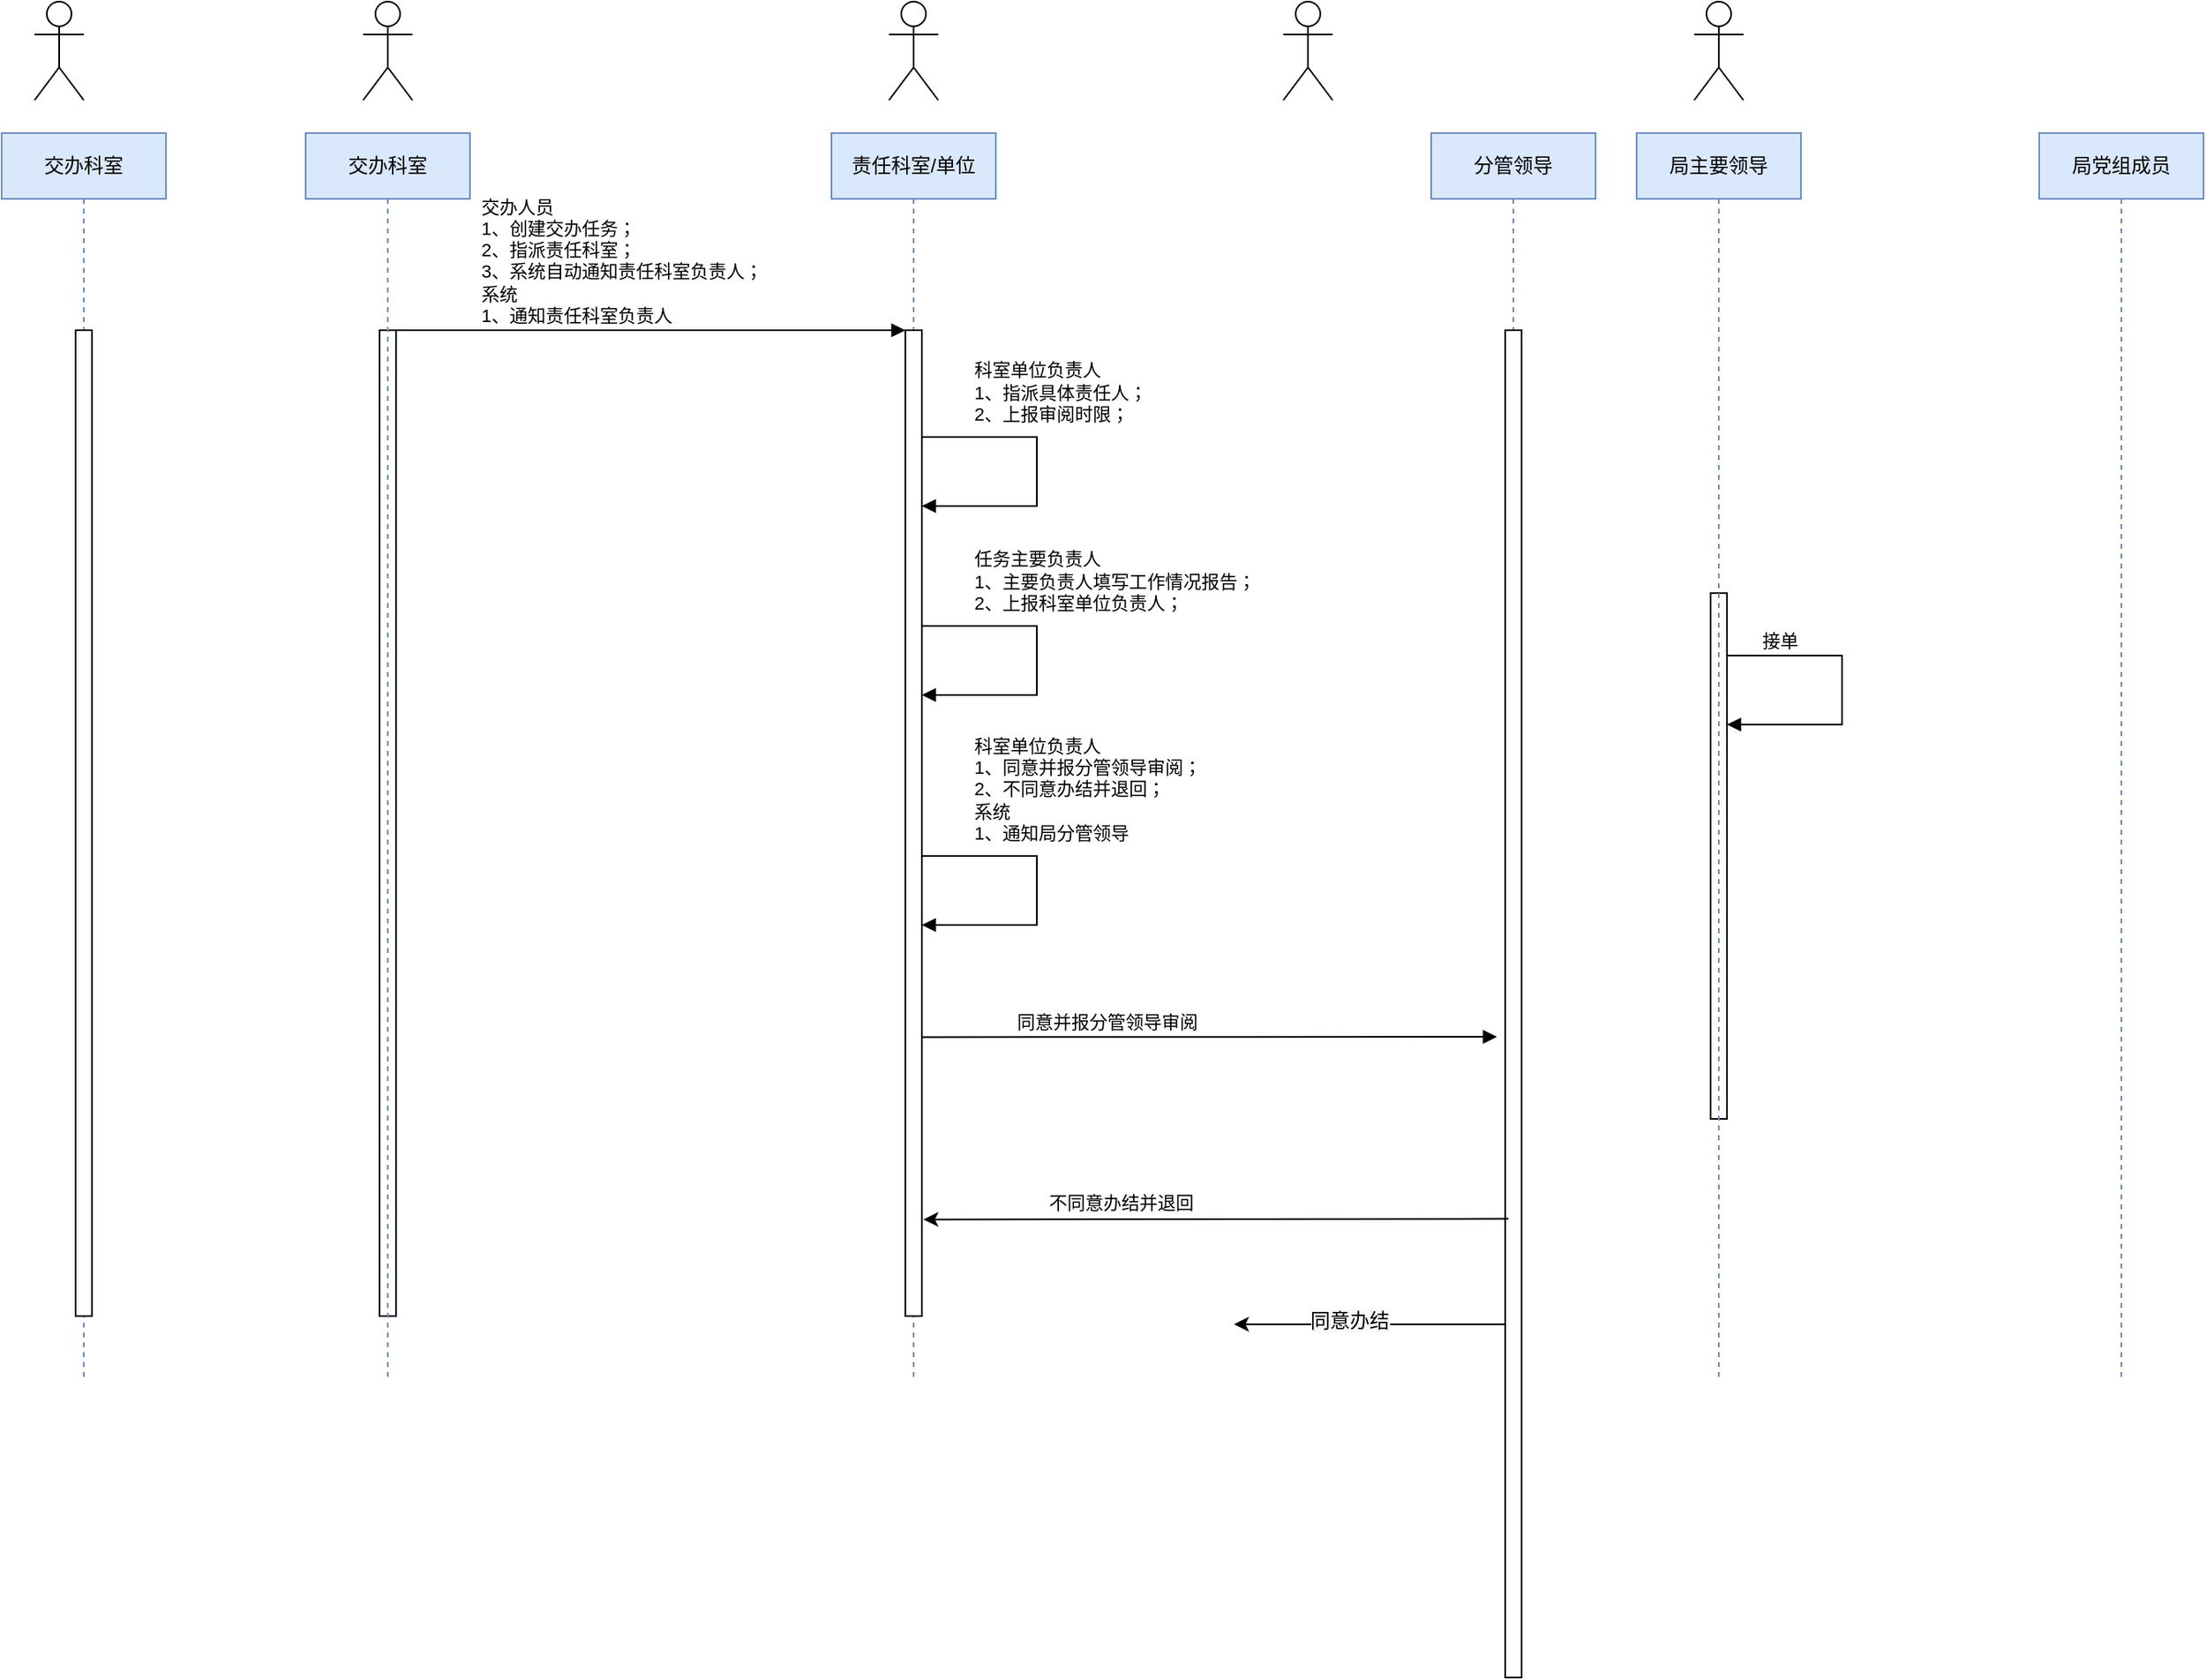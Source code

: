 <mxfile version="16.2.4" type="github">
  <diagram id="prtHgNgQTEPvFCAcTncT" name="Page-1">
    <mxGraphModel dx="2249" dy="794" grid="1" gridSize="10" guides="1" tooltips="1" connect="1" arrows="1" fold="1" page="1" pageScale="1" pageWidth="827" pageHeight="1169" math="0" shadow="0">
      <root>
        <mxCell id="0" />
        <mxCell id="1" parent="0" />
        <mxCell id="8me5k0RuEljqpgm1LnXD-55" value="&lt;span&gt;责任科室/单位&lt;/span&gt;" style="shape=umlLifeline;perimeter=lifelinePerimeter;whiteSpace=wrap;html=1;container=1;collapsible=0;recursiveResize=0;outlineConnect=0;fillColor=#dae8fc;strokeColor=#6c8ebf;" parent="1" vertex="1">
          <mxGeometry x="-15" y="400" width="100" height="760" as="geometry" />
        </mxCell>
        <mxCell id="8me5k0RuEljqpgm1LnXD-1" value="" style="shape=umlActor;verticalLabelPosition=bottom;verticalAlign=top;html=1;" parent="1" vertex="1">
          <mxGeometry x="20" y="320" width="30" height="60" as="geometry" />
        </mxCell>
        <mxCell id="8me5k0RuEljqpgm1LnXD-2" value="" style="shape=umlActor;verticalLabelPosition=bottom;verticalAlign=top;html=1;" parent="1" vertex="1">
          <mxGeometry x="260" y="320" width="30" height="60" as="geometry" />
        </mxCell>
        <mxCell id="8me5k0RuEljqpgm1LnXD-5" value="" style="shape=umlActor;verticalLabelPosition=bottom;verticalAlign=top;html=1;" parent="1" vertex="1">
          <mxGeometry x="-300" y="320" width="30" height="60" as="geometry" />
        </mxCell>
        <mxCell id="8me5k0RuEljqpgm1LnXD-6" value="" style="shape=umlActor;verticalLabelPosition=bottom;verticalAlign=top;html=1;" parent="1" vertex="1">
          <mxGeometry x="510" y="320" width="30" height="60" as="geometry" />
        </mxCell>
        <mxCell id="8me5k0RuEljqpgm1LnXD-11" value="" style="html=1;points=[];perimeter=orthogonalPerimeter;" parent="1" vertex="1">
          <mxGeometry x="-290" y="520" width="10" height="600" as="geometry" />
        </mxCell>
        <mxCell id="8me5k0RuEljqpgm1LnXD-14" value="" style="html=1;points=[];perimeter=orthogonalPerimeter;" parent="1" vertex="1">
          <mxGeometry x="30" y="520" width="10" height="600" as="geometry" />
        </mxCell>
        <mxCell id="8me5k0RuEljqpgm1LnXD-15" value="&lt;div&gt;交办人员&lt;/div&gt;&lt;div&gt;1、创建交办任务；&lt;/div&gt;2、指派责任科室；&lt;br&gt;3、系统自动通知责任科室负责人；&lt;br&gt;系统&lt;br&gt;1、通知责任科室负责人" style="html=1;verticalAlign=bottom;endArrow=block;entryX=0;entryY=0;rounded=0;align=left;" parent="1" source="8me5k0RuEljqpgm1LnXD-11" target="8me5k0RuEljqpgm1LnXD-14" edge="1">
          <mxGeometry x="-0.677" relative="1" as="geometry">
            <mxPoint x="-40" y="520" as="sourcePoint" />
            <mxPoint as="offset" />
          </mxGeometry>
        </mxCell>
        <mxCell id="8me5k0RuEljqpgm1LnXD-44" value="" style="html=1;points=[];perimeter=orthogonalPerimeter;" parent="1" vertex="1">
          <mxGeometry x="520" y="680" width="10" height="320" as="geometry" />
        </mxCell>
        <mxCell id="8me5k0RuEljqpgm1LnXD-48" value="接单" style="html=1;verticalAlign=bottom;endArrow=block;rounded=0;" parent="1" source="8me5k0RuEljqpgm1LnXD-44" target="8me5k0RuEljqpgm1LnXD-44" edge="1">
          <mxGeometry x="-0.652" width="80" relative="1" as="geometry">
            <mxPoint x="530" y="1140" as="sourcePoint" />
            <mxPoint x="520" y="1159.78" as="targetPoint" />
            <Array as="points">
              <mxPoint x="600" y="718" />
              <mxPoint x="600" y="760" />
            </Array>
            <mxPoint as="offset" />
          </mxGeometry>
        </mxCell>
        <mxCell id="8me5k0RuEljqpgm1LnXD-51" value="交办科室" style="shape=umlLifeline;perimeter=lifelinePerimeter;whiteSpace=wrap;html=1;container=1;collapsible=0;recursiveResize=0;outlineConnect=0;fillColor=#dae8fc;strokeColor=#6c8ebf;" parent="1" vertex="1">
          <mxGeometry x="-335" y="400" width="100" height="760" as="geometry" />
        </mxCell>
        <mxCell id="8me5k0RuEljqpgm1LnXD-59" value="&lt;span&gt;分管领导&lt;/span&gt;" style="shape=umlLifeline;perimeter=lifelinePerimeter;whiteSpace=wrap;html=1;container=1;collapsible=0;recursiveResize=0;outlineConnect=0;fillColor=#dae8fc;strokeColor=#6c8ebf;" parent="1" vertex="1">
          <mxGeometry x="350" y="400" width="100" height="940" as="geometry" />
        </mxCell>
        <mxCell id="8me5k0RuEljqpgm1LnXD-29" value="" style="html=1;points=[];perimeter=orthogonalPerimeter;" parent="8me5k0RuEljqpgm1LnXD-59" vertex="1">
          <mxGeometry x="45" y="120" width="10" height="820" as="geometry" />
        </mxCell>
        <mxCell id="8me5k0RuEljqpgm1LnXD-60" value="局主要领导" style="shape=umlLifeline;perimeter=lifelinePerimeter;whiteSpace=wrap;html=1;container=1;collapsible=0;recursiveResize=0;outlineConnect=0;fillColor=#dae8fc;strokeColor=#6c8ebf;" parent="1" vertex="1">
          <mxGeometry x="475" y="400" width="100" height="760" as="geometry" />
        </mxCell>
        <mxCell id="-VlPYzEYmDWwcu4X4Bcw-1" value="局党组成员" style="shape=umlLifeline;perimeter=lifelinePerimeter;whiteSpace=wrap;html=1;container=1;collapsible=0;recursiveResize=0;outlineConnect=0;fillColor=#dae8fc;strokeColor=#6c8ebf;" parent="1" vertex="1">
          <mxGeometry x="720" y="400" width="100" height="760" as="geometry" />
        </mxCell>
        <mxCell id="-VlPYzEYmDWwcu4X4Bcw-3" value="科室单位负责人&lt;br&gt;1、指派具体责任人；&lt;br&gt;2、上报审阅时限；" style="html=1;verticalAlign=bottom;endArrow=block;rounded=0;align=left;" parent="1" edge="1">
          <mxGeometry x="-0.67" y="5" width="80" relative="1" as="geometry">
            <mxPoint x="40" y="585" as="sourcePoint" />
            <mxPoint x="40" y="627" as="targetPoint" />
            <Array as="points">
              <mxPoint x="110" y="585" />
              <mxPoint x="110" y="627" />
            </Array>
            <mxPoint as="offset" />
          </mxGeometry>
        </mxCell>
        <mxCell id="-VlPYzEYmDWwcu4X4Bcw-5" value="" style="shape=umlActor;verticalLabelPosition=bottom;verticalAlign=top;html=1;" parent="1" vertex="1">
          <mxGeometry x="-500" y="320" width="30" height="60" as="geometry" />
        </mxCell>
        <mxCell id="-VlPYzEYmDWwcu4X4Bcw-4" value="交办科室" style="shape=umlLifeline;perimeter=lifelinePerimeter;whiteSpace=wrap;html=1;container=1;collapsible=0;recursiveResize=0;outlineConnect=0;fillColor=#dae8fc;strokeColor=#6c8ebf;" parent="1" vertex="1">
          <mxGeometry x="-520" y="400" width="100" height="760" as="geometry" />
        </mxCell>
        <mxCell id="WrnpuX-ZasRi4O7_Z498-1" value="" style="html=1;points=[];perimeter=orthogonalPerimeter;" vertex="1" parent="-VlPYzEYmDWwcu4X4Bcw-4">
          <mxGeometry x="45" y="120" width="10" height="600" as="geometry" />
        </mxCell>
        <mxCell id="WrnpuX-ZasRi4O7_Z498-4" value="任务主要负责人&lt;br&gt;1、主要负责人填写工作情况报告；&lt;br&gt;2、上报科室单位负责人；" style="html=1;verticalAlign=bottom;endArrow=block;rounded=0;align=left;" edge="1" parent="1">
          <mxGeometry x="-0.67" y="5" width="80" relative="1" as="geometry">
            <mxPoint x="40" y="700" as="sourcePoint" />
            <mxPoint x="40" y="742" as="targetPoint" />
            <Array as="points">
              <mxPoint x="110" y="700" />
              <mxPoint x="110" y="742" />
            </Array>
            <mxPoint as="offset" />
          </mxGeometry>
        </mxCell>
        <mxCell id="WrnpuX-ZasRi4O7_Z498-5" value="科室单位负责人&lt;br&gt;1、同意并报分管领导审阅；&lt;br&gt;2、不同意办结并退回；&lt;br&gt;系统&lt;br&gt;1、通知局分管领导" style="html=1;verticalAlign=bottom;endArrow=block;rounded=0;align=left;" edge="1" parent="1">
          <mxGeometry x="-0.67" y="5" width="80" relative="1" as="geometry">
            <mxPoint x="40" y="840" as="sourcePoint" />
            <mxPoint x="40" y="882" as="targetPoint" />
            <Array as="points">
              <mxPoint x="110" y="840" />
              <mxPoint x="110" y="882" />
            </Array>
            <mxPoint as="offset" />
          </mxGeometry>
        </mxCell>
        <mxCell id="WrnpuX-ZasRi4O7_Z498-7" value="同意并报分管领导审阅&lt;div&gt;&lt;/div&gt;" style="html=1;verticalAlign=bottom;endArrow=block;rounded=0;align=left;exitX=1;exitY=0.717;exitDx=0;exitDy=0;exitPerimeter=0;" edge="1" parent="1" source="8me5k0RuEljqpgm1LnXD-14">
          <mxGeometry x="-0.677" relative="1" as="geometry">
            <mxPoint x="165" y="940" as="sourcePoint" />
            <mxPoint as="offset" />
            <mxPoint x="390" y="950" as="targetPoint" />
          </mxGeometry>
        </mxCell>
        <mxCell id="WrnpuX-ZasRi4O7_Z498-8" value="" style="endArrow=classic;html=1;rounded=0;" edge="1" parent="1">
          <mxGeometry width="50" height="50" relative="1" as="geometry">
            <mxPoint x="395" y="1125" as="sourcePoint" />
            <mxPoint x="230" y="1125" as="targetPoint" />
          </mxGeometry>
        </mxCell>
        <mxCell id="WrnpuX-ZasRi4O7_Z498-13" value="&lt;span style=&quot;font-size: 12px ; background-color: rgb(248 , 249 , 250)&quot;&gt;同意办结&lt;/span&gt;" style="edgeLabel;html=1;align=center;verticalAlign=middle;resizable=0;points=[];" vertex="1" connectable="0" parent="WrnpuX-ZasRi4O7_Z498-8">
          <mxGeometry x="0.151" y="-2" relative="1" as="geometry">
            <mxPoint as="offset" />
          </mxGeometry>
        </mxCell>
        <mxCell id="WrnpuX-ZasRi4O7_Z498-11" value="" style="endArrow=classic;html=1;rounded=0;exitX=0.2;exitY=0.968;exitDx=0;exitDy=0;exitPerimeter=0;entryX=1.1;entryY=0.902;entryDx=0;entryDy=0;entryPerimeter=0;" edge="1" parent="1" target="8me5k0RuEljqpgm1LnXD-14">
          <mxGeometry width="50" height="50" relative="1" as="geometry">
            <mxPoint x="397" y="1060.8" as="sourcePoint" />
            <mxPoint x="230" y="1060" as="targetPoint" />
          </mxGeometry>
        </mxCell>
        <mxCell id="WrnpuX-ZasRi4O7_Z498-12" value="不同意办结并退回" style="edgeLabel;html=1;align=center;verticalAlign=middle;resizable=0;points=[];" vertex="1" connectable="0" parent="WrnpuX-ZasRi4O7_Z498-11">
          <mxGeometry x="0.581" y="-1" relative="1" as="geometry">
            <mxPoint x="45" y="-9" as="offset" />
          </mxGeometry>
        </mxCell>
      </root>
    </mxGraphModel>
  </diagram>
</mxfile>
